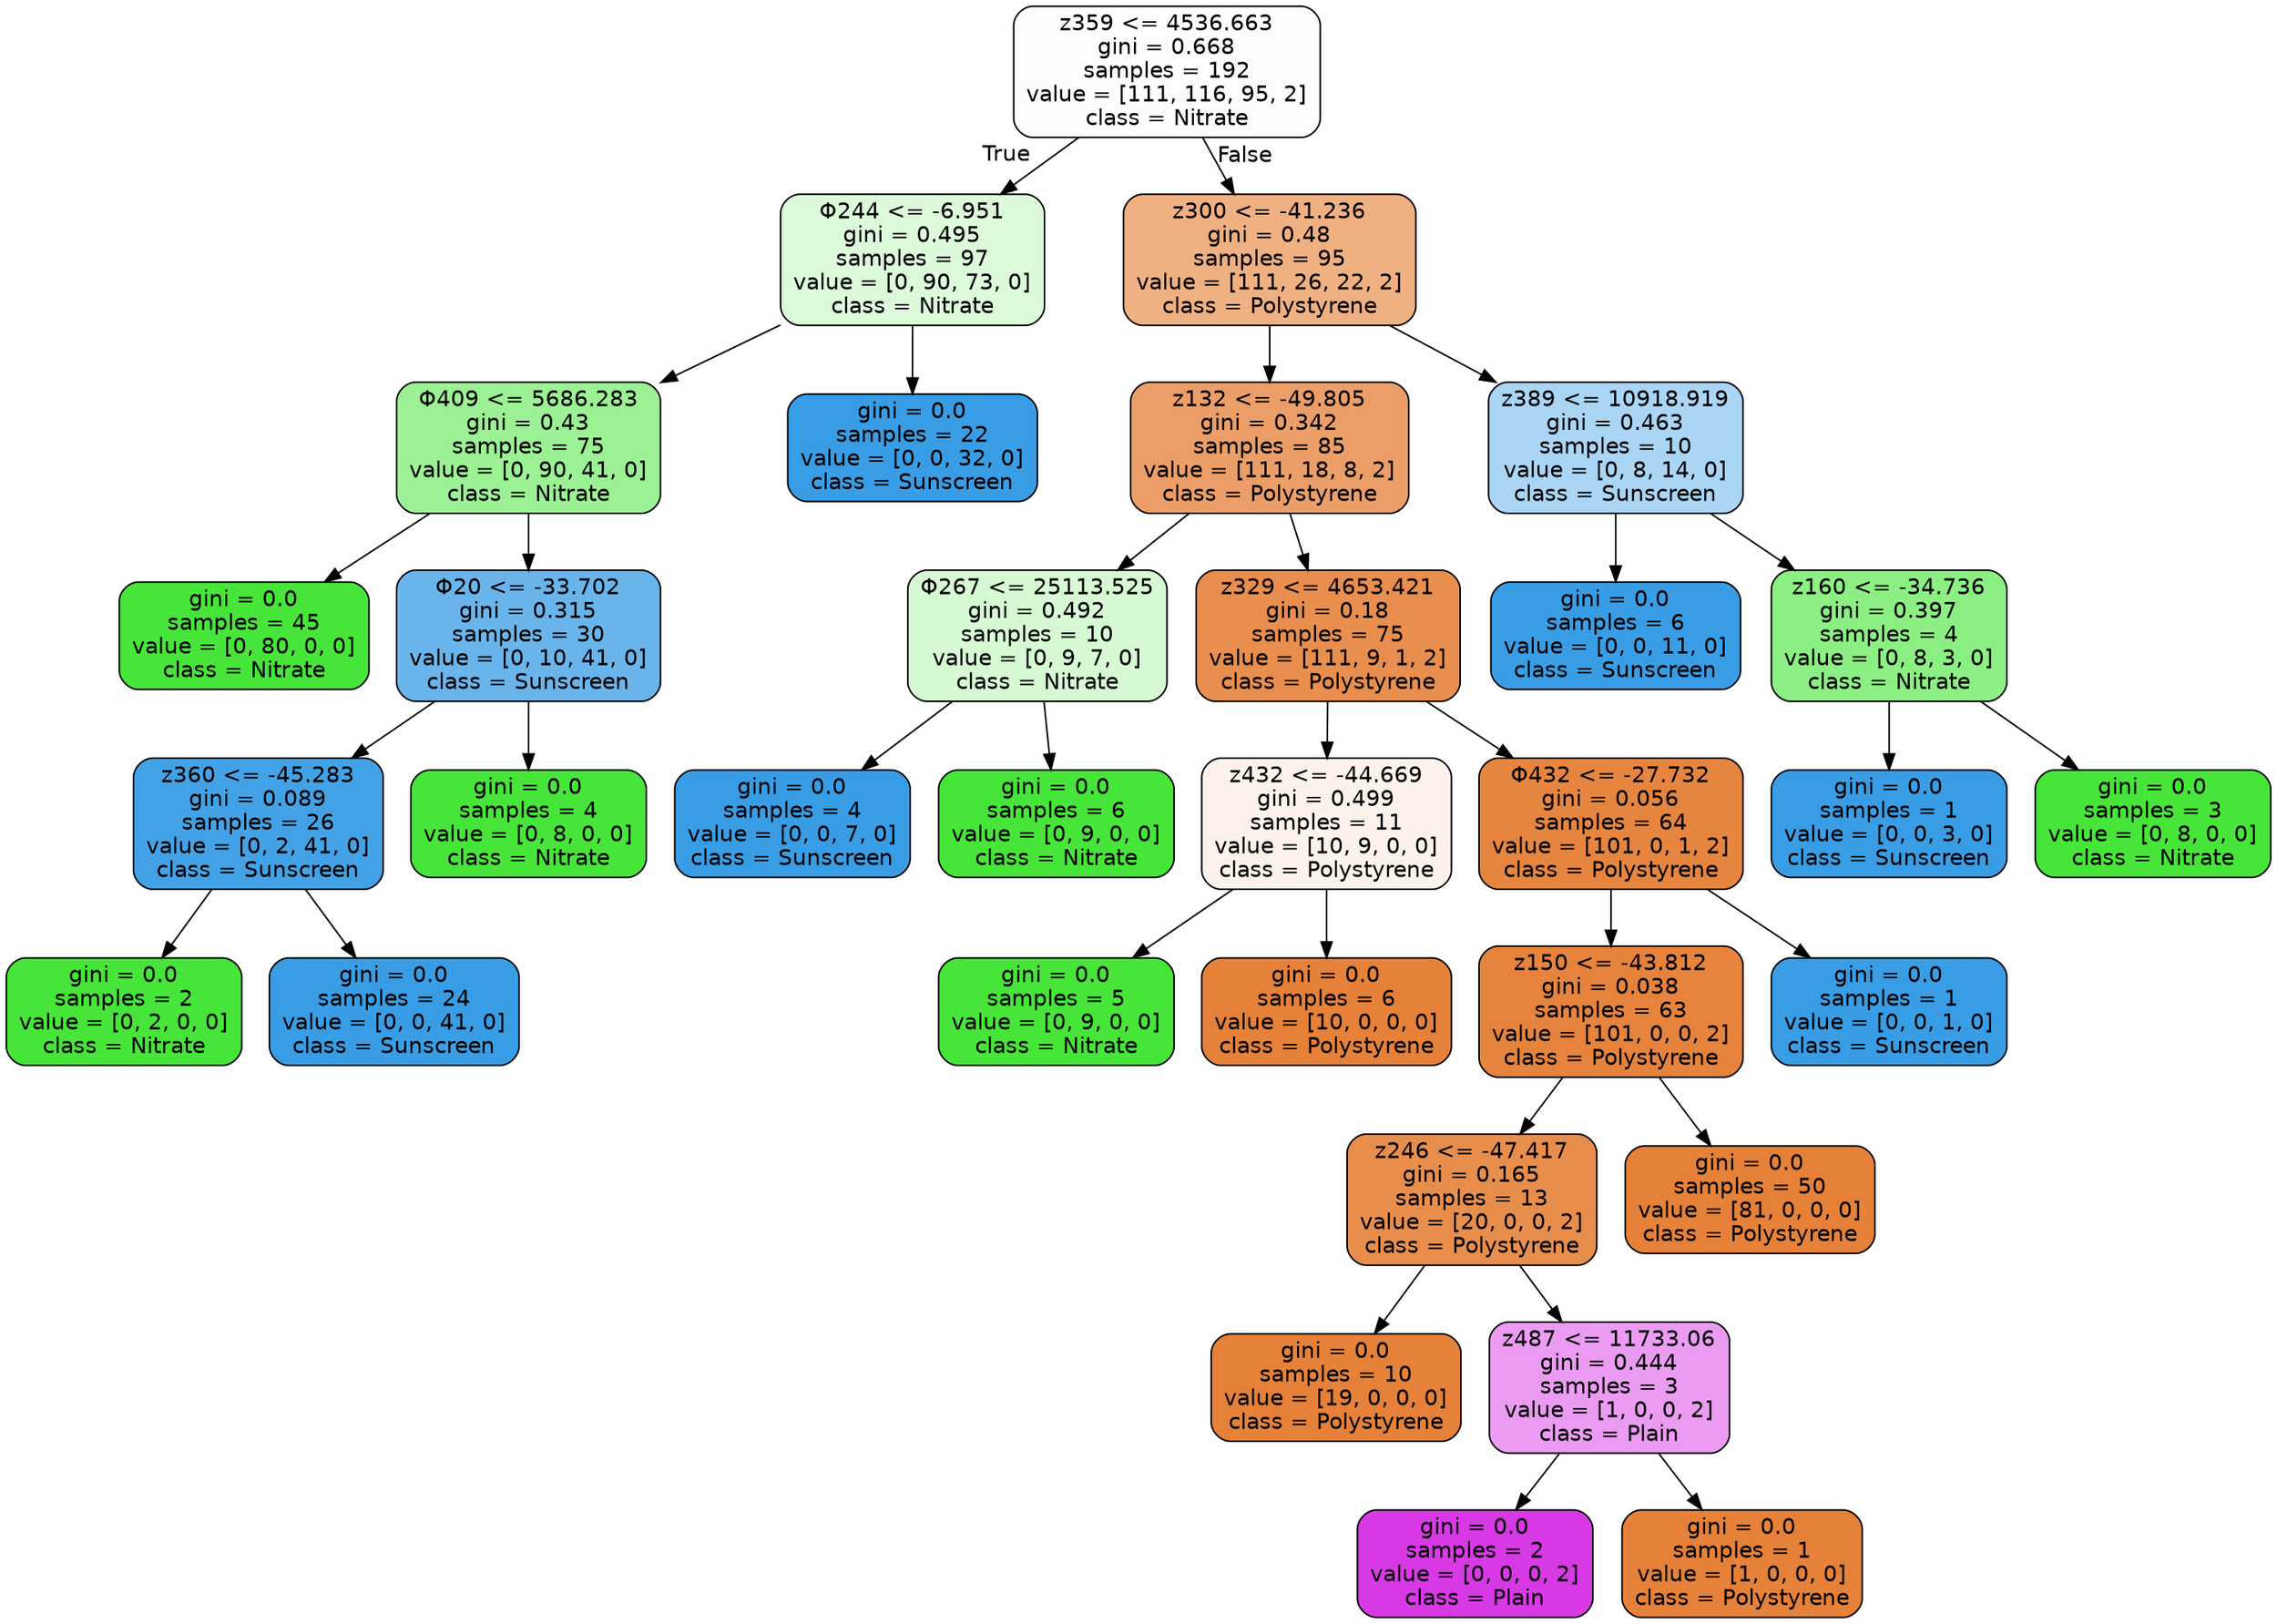 digraph Tree {
node [shape=box, style="filled, rounded", color="black", fontname="helvetica"] ;
edge [fontname="helvetica"] ;
0 [label="z359 <= 4536.663\ngini = 0.668\nsamples = 192\nvalue = [111, 116, 95, 2]\nclass = Nitrate", fillcolor="#fbfefa"] ;
1 [label="Φ244 <= -6.951\ngini = 0.495\nsamples = 97\nvalue = [0, 90, 73, 0]\nclass = Nitrate", fillcolor="#dcfada"] ;
0 -> 1 [labeldistance=2.5, labelangle=45, headlabel="True"] ;
2 [label="Φ409 <= 5686.283\ngini = 0.43\nsamples = 75\nvalue = [0, 90, 41, 0]\nclass = Nitrate", fillcolor="#9bf193"] ;
1 -> 2 ;
3 [label="gini = 0.0\nsamples = 45\nvalue = [0, 80, 0, 0]\nclass = Nitrate", fillcolor="#47e539"] ;
2 -> 3 ;
4 [label="Φ20 <= -33.702\ngini = 0.315\nsamples = 30\nvalue = [0, 10, 41, 0]\nclass = Sunscreen", fillcolor="#69b5eb"] ;
2 -> 4 ;
5 [label="z360 <= -45.283\ngini = 0.089\nsamples = 26\nvalue = [0, 2, 41, 0]\nclass = Sunscreen", fillcolor="#43a2e6"] ;
4 -> 5 ;
6 [label="gini = 0.0\nsamples = 2\nvalue = [0, 2, 0, 0]\nclass = Nitrate", fillcolor="#47e539"] ;
5 -> 6 ;
7 [label="gini = 0.0\nsamples = 24\nvalue = [0, 0, 41, 0]\nclass = Sunscreen", fillcolor="#399de5"] ;
5 -> 7 ;
8 [label="gini = 0.0\nsamples = 4\nvalue = [0, 8, 0, 0]\nclass = Nitrate", fillcolor="#47e539"] ;
4 -> 8 ;
9 [label="gini = 0.0\nsamples = 22\nvalue = [0, 0, 32, 0]\nclass = Sunscreen", fillcolor="#399de5"] ;
1 -> 9 ;
10 [label="z300 <= -41.236\ngini = 0.48\nsamples = 95\nvalue = [111, 26, 22, 2]\nclass = Polystyrene", fillcolor="#efb082"] ;
0 -> 10 [labeldistance=2.5, labelangle=-45, headlabel="False"] ;
11 [label="z132 <= -49.805\ngini = 0.342\nsamples = 85\nvalue = [111, 18, 8, 2]\nclass = Polystyrene", fillcolor="#eb9e67"] ;
10 -> 11 ;
12 [label="Φ267 <= 25113.525\ngini = 0.492\nsamples = 10\nvalue = [0, 9, 7, 0]\nclass = Nitrate", fillcolor="#d6f9d3"] ;
11 -> 12 ;
13 [label="gini = 0.0\nsamples = 4\nvalue = [0, 0, 7, 0]\nclass = Sunscreen", fillcolor="#399de5"] ;
12 -> 13 ;
14 [label="gini = 0.0\nsamples = 6\nvalue = [0, 9, 0, 0]\nclass = Nitrate", fillcolor="#47e539"] ;
12 -> 14 ;
15 [label="z329 <= 4653.421\ngini = 0.18\nsamples = 75\nvalue = [111, 9, 1, 2]\nclass = Polystyrene", fillcolor="#e88e4e"] ;
11 -> 15 ;
16 [label="z432 <= -44.669\ngini = 0.499\nsamples = 11\nvalue = [10, 9, 0, 0]\nclass = Polystyrene", fillcolor="#fcf2eb"] ;
15 -> 16 ;
17 [label="gini = 0.0\nsamples = 5\nvalue = [0, 9, 0, 0]\nclass = Nitrate", fillcolor="#47e539"] ;
16 -> 17 ;
18 [label="gini = 0.0\nsamples = 6\nvalue = [10, 0, 0, 0]\nclass = Polystyrene", fillcolor="#e58139"] ;
16 -> 18 ;
19 [label="Φ432 <= -27.732\ngini = 0.056\nsamples = 64\nvalue = [101, 0, 1, 2]\nclass = Polystyrene", fillcolor="#e6853f"] ;
15 -> 19 ;
20 [label="z150 <= -43.812\ngini = 0.038\nsamples = 63\nvalue = [101, 0, 0, 2]\nclass = Polystyrene", fillcolor="#e6833d"] ;
19 -> 20 ;
21 [label="z246 <= -47.417\ngini = 0.165\nsamples = 13\nvalue = [20, 0, 0, 2]\nclass = Polystyrene", fillcolor="#e88e4d"] ;
20 -> 21 ;
22 [label="gini = 0.0\nsamples = 10\nvalue = [19, 0, 0, 0]\nclass = Polystyrene", fillcolor="#e58139"] ;
21 -> 22 ;
23 [label="z487 <= 11733.06\ngini = 0.444\nsamples = 3\nvalue = [1, 0, 0, 2]\nclass = Plain", fillcolor="#eb9cf2"] ;
21 -> 23 ;
24 [label="gini = 0.0\nsamples = 2\nvalue = [0, 0, 0, 2]\nclass = Plain", fillcolor="#d739e5"] ;
23 -> 24 ;
25 [label="gini = 0.0\nsamples = 1\nvalue = [1, 0, 0, 0]\nclass = Polystyrene", fillcolor="#e58139"] ;
23 -> 25 ;
26 [label="gini = 0.0\nsamples = 50\nvalue = [81, 0, 0, 0]\nclass = Polystyrene", fillcolor="#e58139"] ;
20 -> 26 ;
27 [label="gini = 0.0\nsamples = 1\nvalue = [0, 0, 1, 0]\nclass = Sunscreen", fillcolor="#399de5"] ;
19 -> 27 ;
28 [label="z389 <= 10918.919\ngini = 0.463\nsamples = 10\nvalue = [0, 8, 14, 0]\nclass = Sunscreen", fillcolor="#aad5f4"] ;
10 -> 28 ;
29 [label="gini = 0.0\nsamples = 6\nvalue = [0, 0, 11, 0]\nclass = Sunscreen", fillcolor="#399de5"] ;
28 -> 29 ;
30 [label="z160 <= -34.736\ngini = 0.397\nsamples = 4\nvalue = [0, 8, 3, 0]\nclass = Nitrate", fillcolor="#8cef83"] ;
28 -> 30 ;
31 [label="gini = 0.0\nsamples = 1\nvalue = [0, 0, 3, 0]\nclass = Sunscreen", fillcolor="#399de5"] ;
30 -> 31 ;
32 [label="gini = 0.0\nsamples = 3\nvalue = [0, 8, 0, 0]\nclass = Nitrate", fillcolor="#47e539"] ;
30 -> 32 ;
}